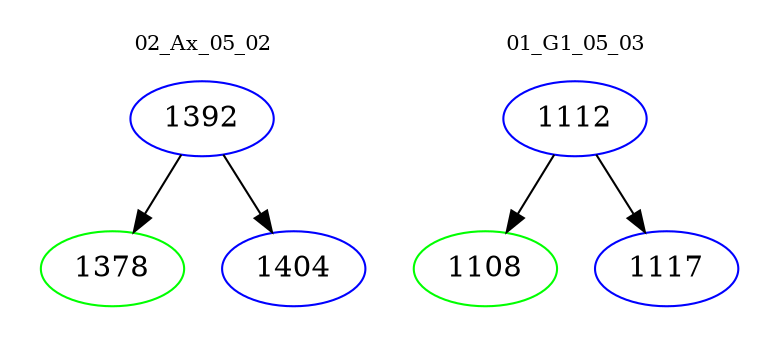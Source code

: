 digraph{
subgraph cluster_0 {
color = white
label = "02_Ax_05_02";
fontsize=10;
T0_1392 [label="1392", color="blue"]
T0_1392 -> T0_1378 [color="black"]
T0_1378 [label="1378", color="green"]
T0_1392 -> T0_1404 [color="black"]
T0_1404 [label="1404", color="blue"]
}
subgraph cluster_1 {
color = white
label = "01_G1_05_03";
fontsize=10;
T1_1112 [label="1112", color="blue"]
T1_1112 -> T1_1108 [color="black"]
T1_1108 [label="1108", color="green"]
T1_1112 -> T1_1117 [color="black"]
T1_1117 [label="1117", color="blue"]
}
}
